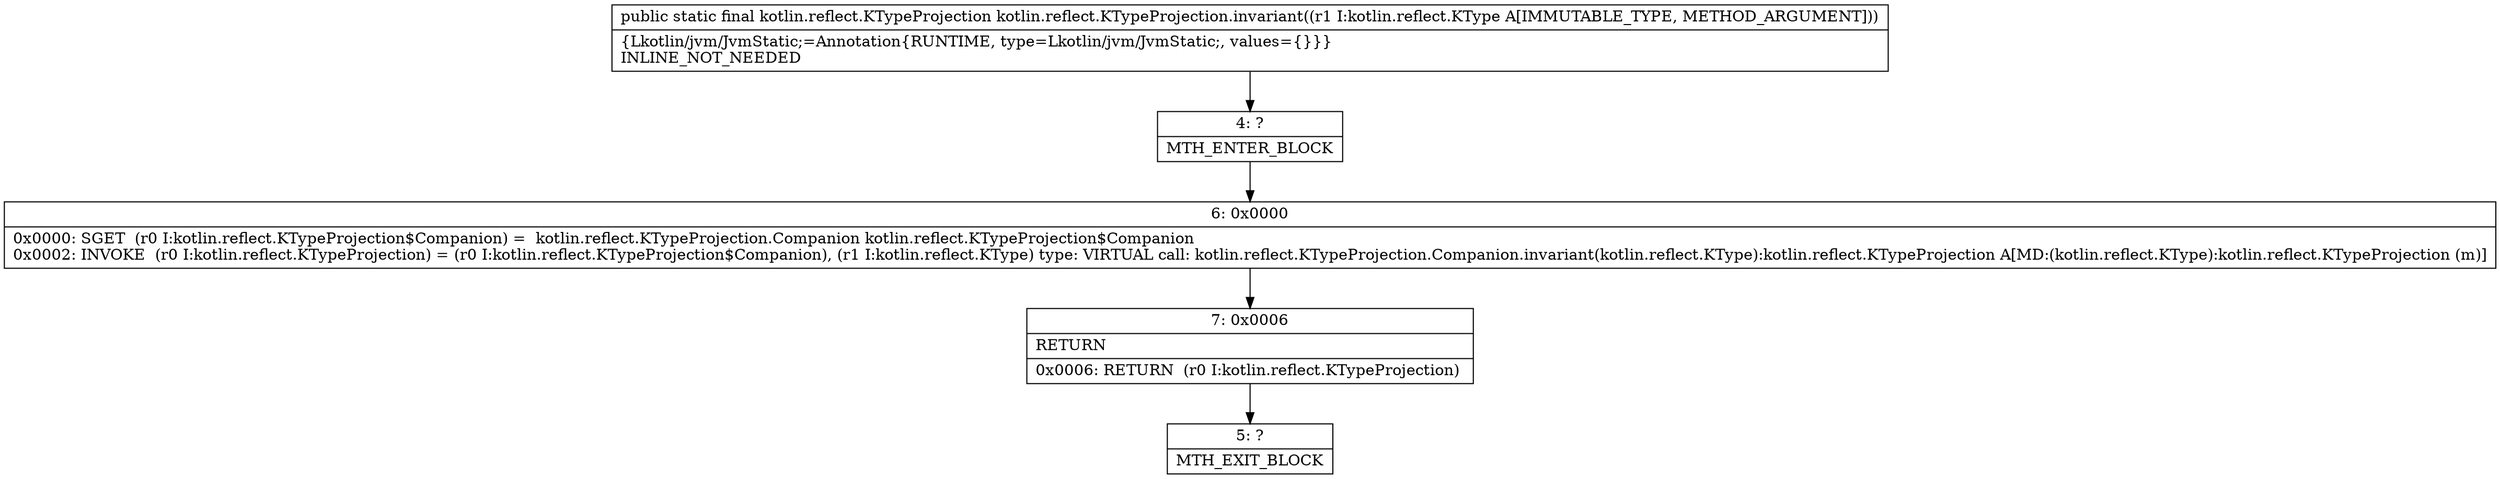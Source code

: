digraph "CFG forkotlin.reflect.KTypeProjection.invariant(Lkotlin\/reflect\/KType;)Lkotlin\/reflect\/KTypeProjection;" {
Node_4 [shape=record,label="{4\:\ ?|MTH_ENTER_BLOCK\l}"];
Node_6 [shape=record,label="{6\:\ 0x0000|0x0000: SGET  (r0 I:kotlin.reflect.KTypeProjection$Companion) =  kotlin.reflect.KTypeProjection.Companion kotlin.reflect.KTypeProjection$Companion \l0x0002: INVOKE  (r0 I:kotlin.reflect.KTypeProjection) = (r0 I:kotlin.reflect.KTypeProjection$Companion), (r1 I:kotlin.reflect.KType) type: VIRTUAL call: kotlin.reflect.KTypeProjection.Companion.invariant(kotlin.reflect.KType):kotlin.reflect.KTypeProjection A[MD:(kotlin.reflect.KType):kotlin.reflect.KTypeProjection (m)]\l}"];
Node_7 [shape=record,label="{7\:\ 0x0006|RETURN\l|0x0006: RETURN  (r0 I:kotlin.reflect.KTypeProjection) \l}"];
Node_5 [shape=record,label="{5\:\ ?|MTH_EXIT_BLOCK\l}"];
MethodNode[shape=record,label="{public static final kotlin.reflect.KTypeProjection kotlin.reflect.KTypeProjection.invariant((r1 I:kotlin.reflect.KType A[IMMUTABLE_TYPE, METHOD_ARGUMENT]))  | \{Lkotlin\/jvm\/JvmStatic;=Annotation\{RUNTIME, type=Lkotlin\/jvm\/JvmStatic;, values=\{\}\}\}\lINLINE_NOT_NEEDED\l}"];
MethodNode -> Node_4;Node_4 -> Node_6;
Node_6 -> Node_7;
Node_7 -> Node_5;
}


